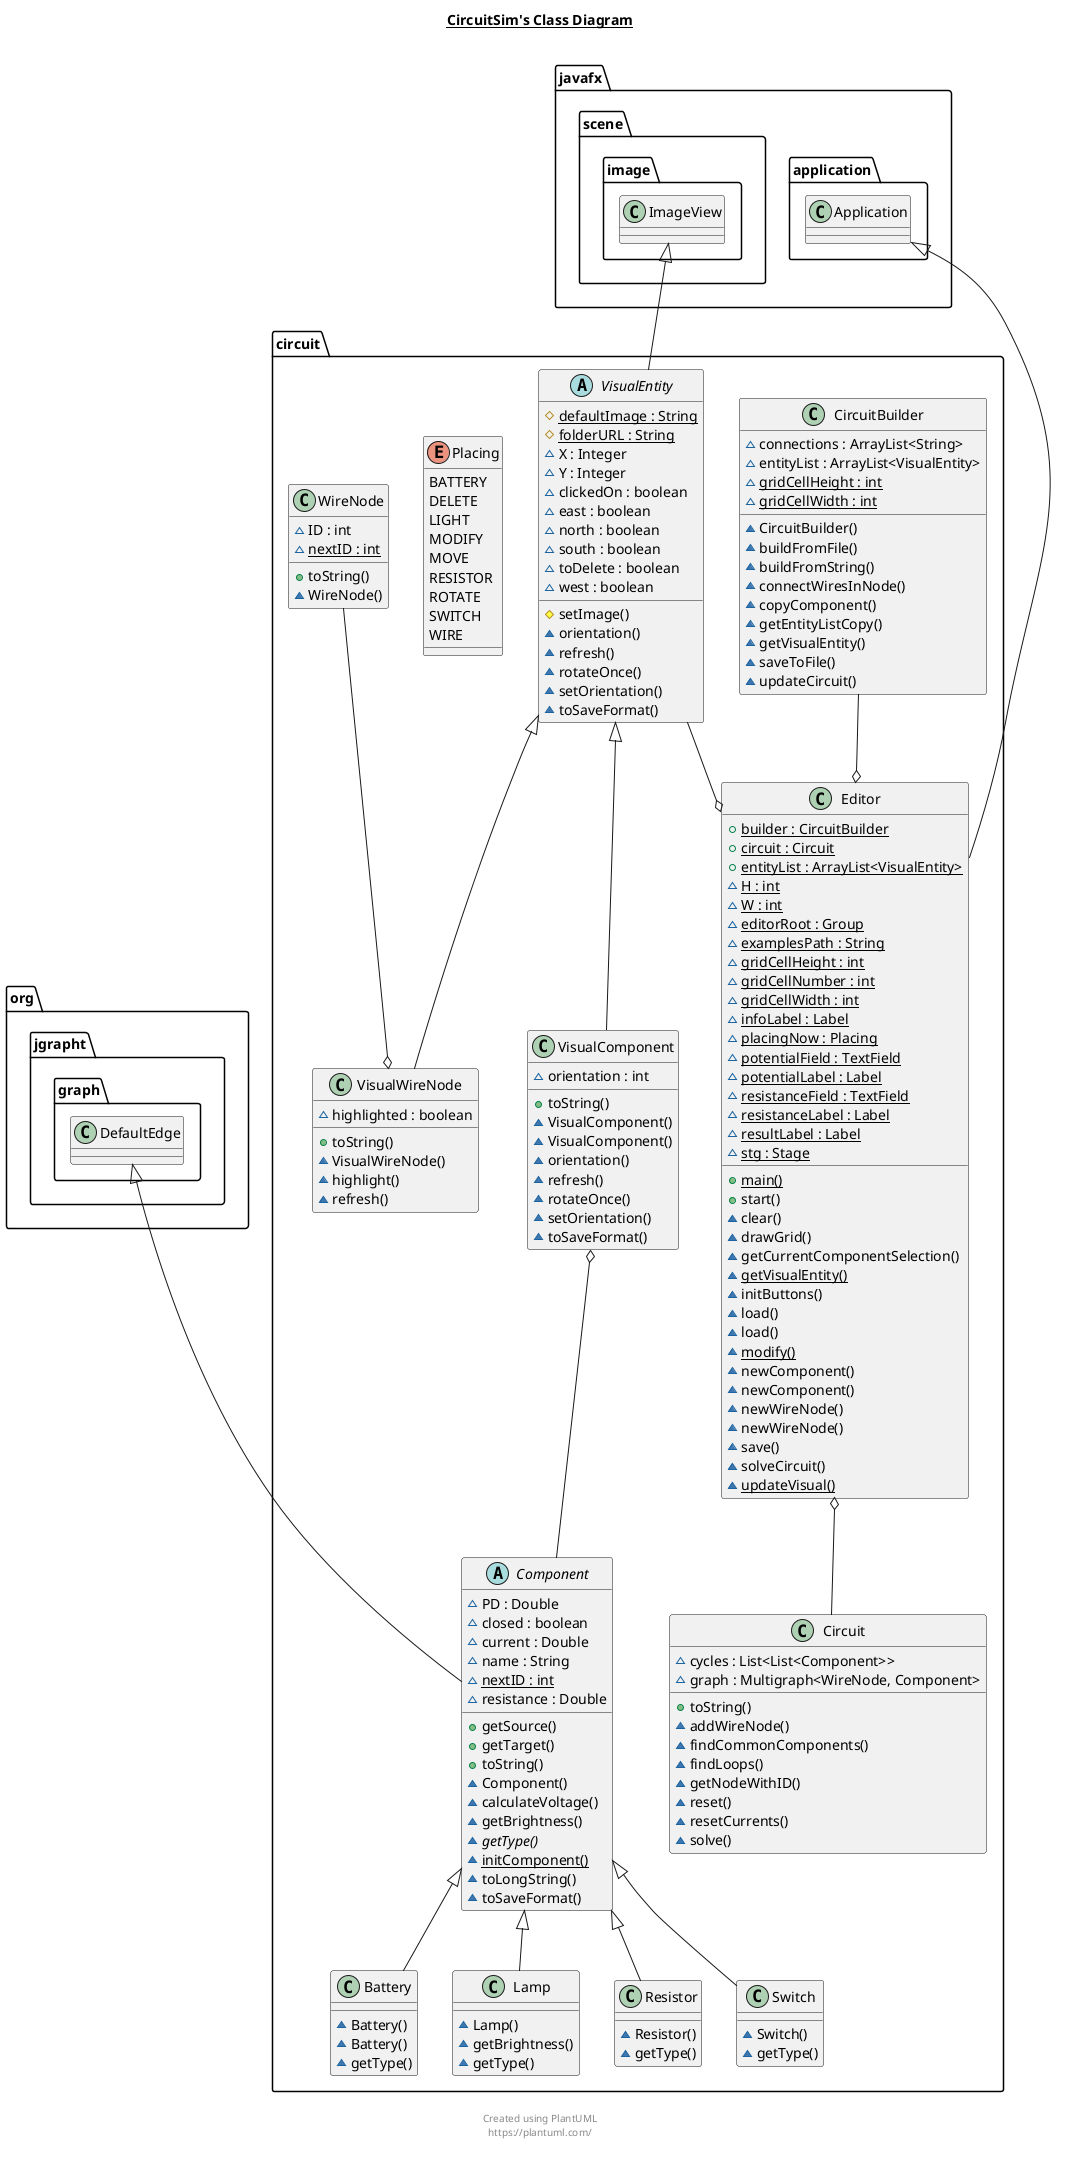 @startuml

title __CircuitSim's Class Diagram__\n

  namespace circuit {
    class circuit.Battery {
        ~ Battery()
        ~ Battery()
        ~ getType()
    }
  }
  

  namespace circuit {
    class circuit.Circuit {
        ~ cycles : List<List<Component>>
        ~ graph : Multigraph<WireNode, Component>
        + toString()
        ~ addWireNode()
        ~ findCommonComponents()
        ~ findLoops()
        ~ getNodeWithID()
        ~ reset()
        ~ resetCurrents()
        ~ solve()
    }
  }
  

  namespace circuit {
    class circuit.CircuitBuilder {
        ~ connections : ArrayList<String>
        ~ entityList : ArrayList<VisualEntity>
        {static} ~ gridCellHeight : int
        {static} ~ gridCellWidth : int
        ~ CircuitBuilder()
        ~ buildFromFile()
        ~ buildFromString()
        ~ connectWiresInNode()
        ~ copyComponent()
        ~ getEntityListCopy()
        ~ getVisualEntity()
        ~ saveToFile()
        ~ updateCircuit()
    }
  }
  

  namespace circuit {
    abstract class circuit.Component {
        ~ PD : Double
        ~ closed : boolean
        ~ current : Double
        ~ name : String
        {static} ~ nextID : int
        ~ resistance : Double
        + getSource()
        + getTarget()
        + toString()
        ~ Component()
        ~ calculateVoltage()
        ~ getBrightness()
        {abstract} ~ getType()
        {static} ~ initComponent()
        ~ toLongString()
        ~ toSaveFormat()
    }
  }
  

  namespace circuit {
    class circuit.Editor {
        {static} + builder : CircuitBuilder
        {static} + circuit : Circuit
        {static} + entityList : ArrayList<VisualEntity>
        {static} ~ H : int
        {static} ~ W : int
        {static} ~ editorRoot : Group
        {static} ~ examplesPath : String
        {static} ~ gridCellHeight : int
        {static} ~ gridCellNumber : int
        {static} ~ gridCellWidth : int
        {static} ~ infoLabel : Label
        {static} ~ placingNow : Placing
        {static} ~ potentialField : TextField
        {static} ~ potentialLabel : Label
        {static} ~ resistanceField : TextField
        {static} ~ resistanceLabel : Label
        {static} ~ resultLabel : Label
        {static} ~ stg : Stage
        {static} + main()
        + start()
        ~ clear()
        ~ drawGrid()
        ~ getCurrentComponentSelection()
        {static} ~ getVisualEntity()
        ~ initButtons()
        ~ load()
        ~ load()
        {static} ~ modify()
        ~ newComponent()
        ~ newComponent()
        ~ newWireNode()
        ~ newWireNode()
        ~ save()
        ~ solveCircuit()
        {static} ~ updateVisual()
    }
  }
  

  namespace circuit {
    enum Placing {
      BATTERY
      DELETE
      LIGHT
      MODIFY
      MOVE
      RESISTOR
      ROTATE
      SWITCH
      WIRE
    }
  }
  

  namespace circuit {
    class circuit.Lamp {
        ~ Lamp()
        ~ getBrightness()
        ~ getType()
    }
  }
  

  namespace circuit {
    class circuit.Resistor {
        ~ Resistor()
        ~ getType()
    }
  }
  

  namespace circuit {
    class circuit.Switch {
        ~ Switch()
        ~ getType()
    }
  }
  

  namespace circuit {
    class circuit.VisualComponent {
        ~ orientation : int
        + toString()
        ~ VisualComponent()
        ~ VisualComponent()
        ~ orientation()
        ~ refresh()
        ~ rotateOnce()
        ~ setOrientation()
        ~ toSaveFormat()
    }
  }
  

  namespace circuit {
    abstract class circuit.VisualEntity {
        {static} # defaultImage : String
        {static} # folderURL : String
        ~ X : Integer
        ~ Y : Integer
        ~ clickedOn : boolean
        ~ east : boolean
        ~ north : boolean
        ~ south : boolean
        ~ toDelete : boolean
        ~ west : boolean
        # setImage()
        ~ orientation()
        ~ refresh()
        ~ rotateOnce()
        ~ setOrientation()
        ~ toSaveFormat()
    }
  }
  

  namespace circuit {
    class circuit.VisualWireNode {
        ~ highlighted : boolean
        + toString()
        ~ VisualWireNode()
        ~ highlight()
        ~ refresh()
    }
  }
  

  namespace circuit {
    class circuit.WireNode {
        ~ ID : int
        {static} ~ nextID : int
        + toString()
        ~ WireNode()
    }
  }
  

  circuit.Battery -up-|> circuit.Component
  circuit.Editor o-- circuit.Circuit
  circuit.CircuitBuilder --o circuit.Editor
  circuit.VisualEntity --o circuit.Editor
  circuit.WireNode --o circuit.VisualWireNode
  circuit.Component -up-|> org.jgrapht.graph.DefaultEdge
  circuit.Editor -up-|> javafx.application.Application
  circuit.Lamp -up-|> circuit.Component
  circuit.Resistor -up-|> circuit.Component
  circuit.Switch -up-|> circuit.Component
  circuit.VisualComponent -up-|> circuit.VisualEntity
  circuit.VisualComponent o-- circuit.Component
  circuit.VisualEntity -up-|> javafx.scene.image.ImageView
  circuit.VisualWireNode -up-|> circuit.VisualEntity

  footer
  
  Created using PlantUML
  https://plantuml.com/

  end footer

@enduml
